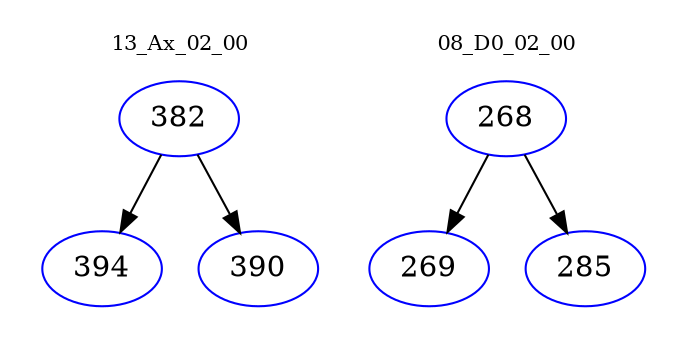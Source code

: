 digraph{
subgraph cluster_0 {
color = white
label = "13_Ax_02_00";
fontsize=10;
T0_382 [label="382", color="blue"]
T0_382 -> T0_394 [color="black"]
T0_394 [label="394", color="blue"]
T0_382 -> T0_390 [color="black"]
T0_390 [label="390", color="blue"]
}
subgraph cluster_1 {
color = white
label = "08_D0_02_00";
fontsize=10;
T1_268 [label="268", color="blue"]
T1_268 -> T1_269 [color="black"]
T1_269 [label="269", color="blue"]
T1_268 -> T1_285 [color="black"]
T1_285 [label="285", color="blue"]
}
}
